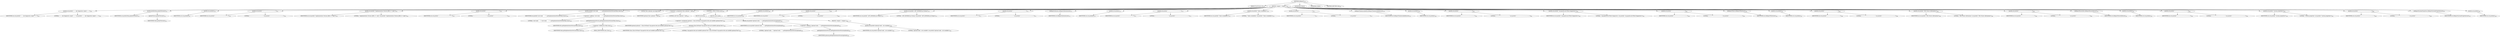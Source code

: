 digraph "doReport" {  
"354" [label = <(METHOD,doReport)<SUB>249</SUB>> ]
"355" [label = <(PARAM,PrintStream out)<SUB>249</SUB>> ]
"356" [label = <(BLOCK,&lt;empty&gt;,&lt;empty&gt;)<SUB>249</SUB>> ]
"357" [label = <(println,out.println(&quot;------- Ant diagnostics report -------&quot;))<SUB>250</SUB>> ]
"358" [label = <(IDENTIFIER,out,out.println(&quot;------- Ant diagnostics report -------&quot;))<SUB>250</SUB>> ]
"359" [label = <(LITERAL,&quot;------- Ant diagnostics report -------&quot;,out.println(&quot;------- Ant diagnostics report -------&quot;))<SUB>250</SUB>> ]
"360" [label = <(println,println(Main.getAntVersion()))<SUB>251</SUB>> ]
"361" [label = <(IDENTIFIER,out,println(Main.getAntVersion()))<SUB>251</SUB>> ]
"362" [label = <(getAntVersion,getAntVersion())<SUB>251</SUB>> ]
"363" [label = <(IDENTIFIER,Main,getAntVersion())<SUB>251</SUB>> ]
"364" [label = <(println,out.println())<SUB>252</SUB>> ]
"365" [label = <(IDENTIFIER,out,out.println())<SUB>252</SUB>> ]
"366" [label = <(println,out.println(&quot;-------------------------------------------&quot;))<SUB>253</SUB>> ]
"367" [label = <(IDENTIFIER,out,out.println(&quot;-------------------------------------------&quot;))<SUB>253</SUB>> ]
"368" [label = <(LITERAL,&quot;-------------------------------------------&quot;,out.println(&quot;-------------------------------------------&quot;))<SUB>253</SUB>> ]
"369" [label = <(println,out.println(&quot; Implementation Version (JDK1.2+ only)&quot;))<SUB>254</SUB>> ]
"370" [label = <(IDENTIFIER,out,out.println(&quot; Implementation Version (JDK1.2+ only)&quot;))<SUB>254</SUB>> ]
"371" [label = <(LITERAL,&quot; Implementation Version (JDK1.2+ only)&quot;,out.println(&quot; Implementation Version (JDK1.2+ only)&quot;))<SUB>254</SUB>> ]
"372" [label = <(println,out.println(&quot;-------------------------------------------&quot;))<SUB>255</SUB>> ]
"373" [label = <(IDENTIFIER,out,out.println(&quot;-------------------------------------------&quot;))<SUB>255</SUB>> ]
"374" [label = <(LITERAL,&quot;-------------------------------------------&quot;,out.println(&quot;-------------------------------------------&quot;))<SUB>255</SUB>> ]
"375" [label = <(println,println(&quot;core tasks     : &quot; + getImplementationVersion(Main.class)))<SUB>256</SUB>> ]
"376" [label = <(IDENTIFIER,out,println(&quot;core tasks     : &quot; + getImplementationVersion(Main.class)))<SUB>256</SUB>> ]
"377" [label = <(&lt;operator&gt;.addition,&quot;core tasks     : &quot; + getImplementationVersion(Main.class))<SUB>256</SUB>> ]
"378" [label = <(LITERAL,&quot;core tasks     : &quot;,&quot;core tasks     : &quot; + getImplementationVersion(Main.class))<SUB>256</SUB>> ]
"379" [label = <(getImplementationVersion,getImplementationVersion(Main.class))<SUB>256</SUB>> ]
"380" [label = <(IDENTIFIER,this,getImplementationVersion(Main.class))<SUB>256</SUB>> ]
"381" [label = <(&lt;operator&gt;.fieldAccess,Main.class)<SUB>256</SUB>> ]
"382" [label = <(IDENTIFIER,Main,getImplementationVersion(Main.class))<SUB>256</SUB>> ]
"383" [label = <(FIELD_IDENTIFIER,class,class)<SUB>256</SUB>> ]
"384" [label = <(LOCAL,Class optional: java.lang.Class)> ]
"385" [label = <(&lt;operator&gt;.assignment,Class optional = null)<SUB>258</SUB>> ]
"386" [label = <(IDENTIFIER,optional,Class optional = null)<SUB>258</SUB>> ]
"387" [label = <(LITERAL,null,Class optional = null)<SUB>258</SUB>> ]
"388" [label = <(CONTROL_STRUCTURE,try,try)<SUB>259</SUB>> ]
"389" [label = <(BLOCK,try,try)<SUB>259</SUB>> ]
"390" [label = <(&lt;operator&gt;.assignment,optional = Class.forName(&quot;org.apache.tools.ant.taskdefs.optional.Test&quot;))<SUB>260</SUB>> ]
"391" [label = <(IDENTIFIER,optional,optional = Class.forName(&quot;org.apache.tools.ant.taskdefs.optional.Test&quot;))<SUB>260</SUB>> ]
"392" [label = <(forName,Class.forName(&quot;org.apache.tools.ant.taskdefs.optional.Test&quot;))<SUB>260</SUB>> ]
"393" [label = <(IDENTIFIER,Class,Class.forName(&quot;org.apache.tools.ant.taskdefs.optional.Test&quot;))<SUB>260</SUB>> ]
"394" [label = <(LITERAL,&quot;org.apache.tools.ant.taskdefs.optional.Test&quot;,Class.forName(&quot;org.apache.tools.ant.taskdefs.optional.Test&quot;))<SUB>261</SUB>> ]
"395" [label = <(println,out.println(&quot;optional tasks : &quot; + getImplementationVersion(optional)))<SUB>262</SUB>> ]
"396" [label = <(IDENTIFIER,out,out.println(&quot;optional tasks : &quot; + getImplementationVersion(optional)))<SUB>262</SUB>> ]
"397" [label = <(&lt;operator&gt;.addition,&quot;optional tasks : &quot; + getImplementationVersion(optional))<SUB>262</SUB>> ]
"398" [label = <(LITERAL,&quot;optional tasks : &quot;,&quot;optional tasks : &quot; + getImplementationVersion(optional))<SUB>262</SUB>> ]
"399" [label = <(getImplementationVersion,getImplementationVersion(optional))<SUB>263</SUB>> ]
"400" [label = <(IDENTIFIER,optional,getImplementationVersion(optional))<SUB>263</SUB>> ]
"401" [label = <(BLOCK,catch,catch)> ]
"402" [label = <(BLOCK,&lt;empty&gt;,&lt;empty&gt;)<SUB>264</SUB>> ]
"403" [label = <(println,out.println(&quot;optional tasks : not available&quot;))<SUB>265</SUB>> ]
"404" [label = <(IDENTIFIER,out,out.println(&quot;optional tasks : not available&quot;))<SUB>265</SUB>> ]
"405" [label = <(LITERAL,&quot;optional tasks : not available&quot;,out.println(&quot;optional tasks : not available&quot;))<SUB>265</SUB>> ]
"406" [label = <(println,out.println())<SUB>268</SUB>> ]
"407" [label = <(IDENTIFIER,out,out.println())<SUB>268</SUB>> ]
"408" [label = <(println,out.println(&quot;-------------------------------------------&quot;))<SUB>269</SUB>> ]
"409" [label = <(IDENTIFIER,out,out.println(&quot;-------------------------------------------&quot;))<SUB>269</SUB>> ]
"410" [label = <(LITERAL,&quot;-------------------------------------------&quot;,out.println(&quot;-------------------------------------------&quot;))<SUB>269</SUB>> ]
"411" [label = <(println,out.println(&quot; ANT_HOME/lib jar listing&quot;))<SUB>270</SUB>> ]
"412" [label = <(IDENTIFIER,out,out.println(&quot; ANT_HOME/lib jar listing&quot;))<SUB>270</SUB>> ]
"413" [label = <(LITERAL,&quot; ANT_HOME/lib jar listing&quot;,out.println(&quot; ANT_HOME/lib jar listing&quot;))<SUB>270</SUB>> ]
"414" [label = <(println,out.println(&quot;-------------------------------------------&quot;))<SUB>271</SUB>> ]
"415" [label = <(IDENTIFIER,out,out.println(&quot;-------------------------------------------&quot;))<SUB>271</SUB>> ]
"416" [label = <(LITERAL,&quot;-------------------------------------------&quot;,out.println(&quot;-------------------------------------------&quot;))<SUB>271</SUB>> ]
"417" [label = <(doReportLibraries,doReportLibraries(out))<SUB>272</SUB>> ]
"418" [label = <(IDENTIFIER,out,doReportLibraries(out))<SUB>272</SUB>> ]
"419" [label = <(println,out.println())<SUB>274</SUB>> ]
"420" [label = <(IDENTIFIER,out,out.println())<SUB>274</SUB>> ]
"421" [label = <(println,out.println(&quot;-------------------------------------------&quot;))<SUB>275</SUB>> ]
"422" [label = <(IDENTIFIER,out,out.println(&quot;-------------------------------------------&quot;))<SUB>275</SUB>> ]
"423" [label = <(LITERAL,&quot;-------------------------------------------&quot;,out.println(&quot;-------------------------------------------&quot;))<SUB>275</SUB>> ]
"424" [label = <(println,out.println(&quot; Tasks availability&quot;))<SUB>276</SUB>> ]
"425" [label = <(IDENTIFIER,out,out.println(&quot; Tasks availability&quot;))<SUB>276</SUB>> ]
"426" [label = <(LITERAL,&quot; Tasks availability&quot;,out.println(&quot; Tasks availability&quot;))<SUB>276</SUB>> ]
"427" [label = <(println,out.println(&quot;-------------------------------------------&quot;))<SUB>277</SUB>> ]
"428" [label = <(IDENTIFIER,out,out.println(&quot;-------------------------------------------&quot;))<SUB>277</SUB>> ]
"429" [label = <(LITERAL,&quot;-------------------------------------------&quot;,out.println(&quot;-------------------------------------------&quot;))<SUB>277</SUB>> ]
"430" [label = <(doReportTasksAvailability,doReportTasksAvailability(out))<SUB>278</SUB>> ]
"431" [label = <(IDENTIFIER,out,doReportTasksAvailability(out))<SUB>278</SUB>> ]
"432" [label = <(println,out.println())<SUB>280</SUB>> ]
"433" [label = <(IDENTIFIER,out,out.println())<SUB>280</SUB>> ]
"434" [label = <(println,out.println(&quot;-------------------------------------------&quot;))<SUB>281</SUB>> ]
"435" [label = <(IDENTIFIER,out,out.println(&quot;-------------------------------------------&quot;))<SUB>281</SUB>> ]
"436" [label = <(LITERAL,&quot;-------------------------------------------&quot;,out.println(&quot;-------------------------------------------&quot;))<SUB>281</SUB>> ]
"437" [label = <(println,out.println(&quot; org.apache.env.Which diagnostics&quot;))<SUB>282</SUB>> ]
"438" [label = <(IDENTIFIER,out,out.println(&quot; org.apache.env.Which diagnostics&quot;))<SUB>282</SUB>> ]
"439" [label = <(LITERAL,&quot; org.apache.env.Which diagnostics&quot;,out.println(&quot; org.apache.env.Which diagnostics&quot;))<SUB>282</SUB>> ]
"440" [label = <(println,out.println(&quot;-------------------------------------------&quot;))<SUB>283</SUB>> ]
"441" [label = <(IDENTIFIER,out,out.println(&quot;-------------------------------------------&quot;))<SUB>283</SUB>> ]
"442" [label = <(LITERAL,&quot;-------------------------------------------&quot;,out.println(&quot;-------------------------------------------&quot;))<SUB>283</SUB>> ]
"443" [label = <(doReportWhich,doReportWhich(out))<SUB>284</SUB>> ]
"444" [label = <(IDENTIFIER,out,doReportWhich(out))<SUB>284</SUB>> ]
"445" [label = <(println,out.println())<SUB>287</SUB>> ]
"446" [label = <(IDENTIFIER,out,out.println())<SUB>287</SUB>> ]
"447" [label = <(println,out.println(&quot;-------------------------------------------&quot;))<SUB>288</SUB>> ]
"448" [label = <(IDENTIFIER,out,out.println(&quot;-------------------------------------------&quot;))<SUB>288</SUB>> ]
"449" [label = <(LITERAL,&quot;-------------------------------------------&quot;,out.println(&quot;-------------------------------------------&quot;))<SUB>288</SUB>> ]
"450" [label = <(println,out.println(&quot; XML Parser information&quot;))<SUB>289</SUB>> ]
"451" [label = <(IDENTIFIER,out,out.println(&quot; XML Parser information&quot;))<SUB>289</SUB>> ]
"452" [label = <(LITERAL,&quot; XML Parser information&quot;,out.println(&quot; XML Parser information&quot;))<SUB>289</SUB>> ]
"453" [label = <(println,out.println(&quot;-------------------------------------------&quot;))<SUB>290</SUB>> ]
"454" [label = <(IDENTIFIER,out,out.println(&quot;-------------------------------------------&quot;))<SUB>290</SUB>> ]
"455" [label = <(LITERAL,&quot;-------------------------------------------&quot;,out.println(&quot;-------------------------------------------&quot;))<SUB>290</SUB>> ]
"456" [label = <(doReportParserInfo,doReportParserInfo(out))<SUB>291</SUB>> ]
"457" [label = <(IDENTIFIER,out,doReportParserInfo(out))<SUB>291</SUB>> ]
"458" [label = <(println,out.println())<SUB>293</SUB>> ]
"459" [label = <(IDENTIFIER,out,out.println())<SUB>293</SUB>> ]
"460" [label = <(println,out.println(&quot;-------------------------------------------&quot;))<SUB>294</SUB>> ]
"461" [label = <(IDENTIFIER,out,out.println(&quot;-------------------------------------------&quot;))<SUB>294</SUB>> ]
"462" [label = <(LITERAL,&quot;-------------------------------------------&quot;,out.println(&quot;-------------------------------------------&quot;))<SUB>294</SUB>> ]
"463" [label = <(println,out.println(&quot; System properties&quot;))<SUB>295</SUB>> ]
"464" [label = <(IDENTIFIER,out,out.println(&quot; System properties&quot;))<SUB>295</SUB>> ]
"465" [label = <(LITERAL,&quot; System properties&quot;,out.println(&quot; System properties&quot;))<SUB>295</SUB>> ]
"466" [label = <(println,out.println(&quot;-------------------------------------------&quot;))<SUB>296</SUB>> ]
"467" [label = <(IDENTIFIER,out,out.println(&quot;-------------------------------------------&quot;))<SUB>296</SUB>> ]
"468" [label = <(LITERAL,&quot;-------------------------------------------&quot;,out.println(&quot;-------------------------------------------&quot;))<SUB>296</SUB>> ]
"469" [label = <(doReportSystemProperties,doReportSystemProperties(out))<SUB>297</SUB>> ]
"470" [label = <(IDENTIFIER,out,doReportSystemProperties(out))<SUB>297</SUB>> ]
"471" [label = <(println,out.println())<SUB>299</SUB>> ]
"472" [label = <(IDENTIFIER,out,out.println())<SUB>299</SUB>> ]
"473" [label = <(MODIFIER,PUBLIC)> ]
"474" [label = <(MODIFIER,STATIC)> ]
"475" [label = <(METHOD_RETURN,void)<SUB>249</SUB>> ]
  "354" -> "355" 
  "354" -> "356" 
  "354" -> "473" 
  "354" -> "474" 
  "354" -> "475" 
  "356" -> "357" 
  "356" -> "360" 
  "356" -> "364" 
  "356" -> "366" 
  "356" -> "369" 
  "356" -> "372" 
  "356" -> "375" 
  "356" -> "384" 
  "356" -> "385" 
  "356" -> "388" 
  "356" -> "406" 
  "356" -> "408" 
  "356" -> "411" 
  "356" -> "414" 
  "356" -> "417" 
  "356" -> "419" 
  "356" -> "421" 
  "356" -> "424" 
  "356" -> "427" 
  "356" -> "430" 
  "356" -> "432" 
  "356" -> "434" 
  "356" -> "437" 
  "356" -> "440" 
  "356" -> "443" 
  "356" -> "445" 
  "356" -> "447" 
  "356" -> "450" 
  "356" -> "453" 
  "356" -> "456" 
  "356" -> "458" 
  "356" -> "460" 
  "356" -> "463" 
  "356" -> "466" 
  "356" -> "469" 
  "356" -> "471" 
  "357" -> "358" 
  "357" -> "359" 
  "360" -> "361" 
  "360" -> "362" 
  "362" -> "363" 
  "364" -> "365" 
  "366" -> "367" 
  "366" -> "368" 
  "369" -> "370" 
  "369" -> "371" 
  "372" -> "373" 
  "372" -> "374" 
  "375" -> "376" 
  "375" -> "377" 
  "377" -> "378" 
  "377" -> "379" 
  "379" -> "380" 
  "379" -> "381" 
  "381" -> "382" 
  "381" -> "383" 
  "385" -> "386" 
  "385" -> "387" 
  "388" -> "389" 
  "388" -> "401" 
  "389" -> "390" 
  "389" -> "395" 
  "390" -> "391" 
  "390" -> "392" 
  "392" -> "393" 
  "392" -> "394" 
  "395" -> "396" 
  "395" -> "397" 
  "397" -> "398" 
  "397" -> "399" 
  "399" -> "400" 
  "401" -> "402" 
  "402" -> "403" 
  "403" -> "404" 
  "403" -> "405" 
  "406" -> "407" 
  "408" -> "409" 
  "408" -> "410" 
  "411" -> "412" 
  "411" -> "413" 
  "414" -> "415" 
  "414" -> "416" 
  "417" -> "418" 
  "419" -> "420" 
  "421" -> "422" 
  "421" -> "423" 
  "424" -> "425" 
  "424" -> "426" 
  "427" -> "428" 
  "427" -> "429" 
  "430" -> "431" 
  "432" -> "433" 
  "434" -> "435" 
  "434" -> "436" 
  "437" -> "438" 
  "437" -> "439" 
  "440" -> "441" 
  "440" -> "442" 
  "443" -> "444" 
  "445" -> "446" 
  "447" -> "448" 
  "447" -> "449" 
  "450" -> "451" 
  "450" -> "452" 
  "453" -> "454" 
  "453" -> "455" 
  "456" -> "457" 
  "458" -> "459" 
  "460" -> "461" 
  "460" -> "462" 
  "463" -> "464" 
  "463" -> "465" 
  "466" -> "467" 
  "466" -> "468" 
  "469" -> "470" 
  "471" -> "472" 
}
